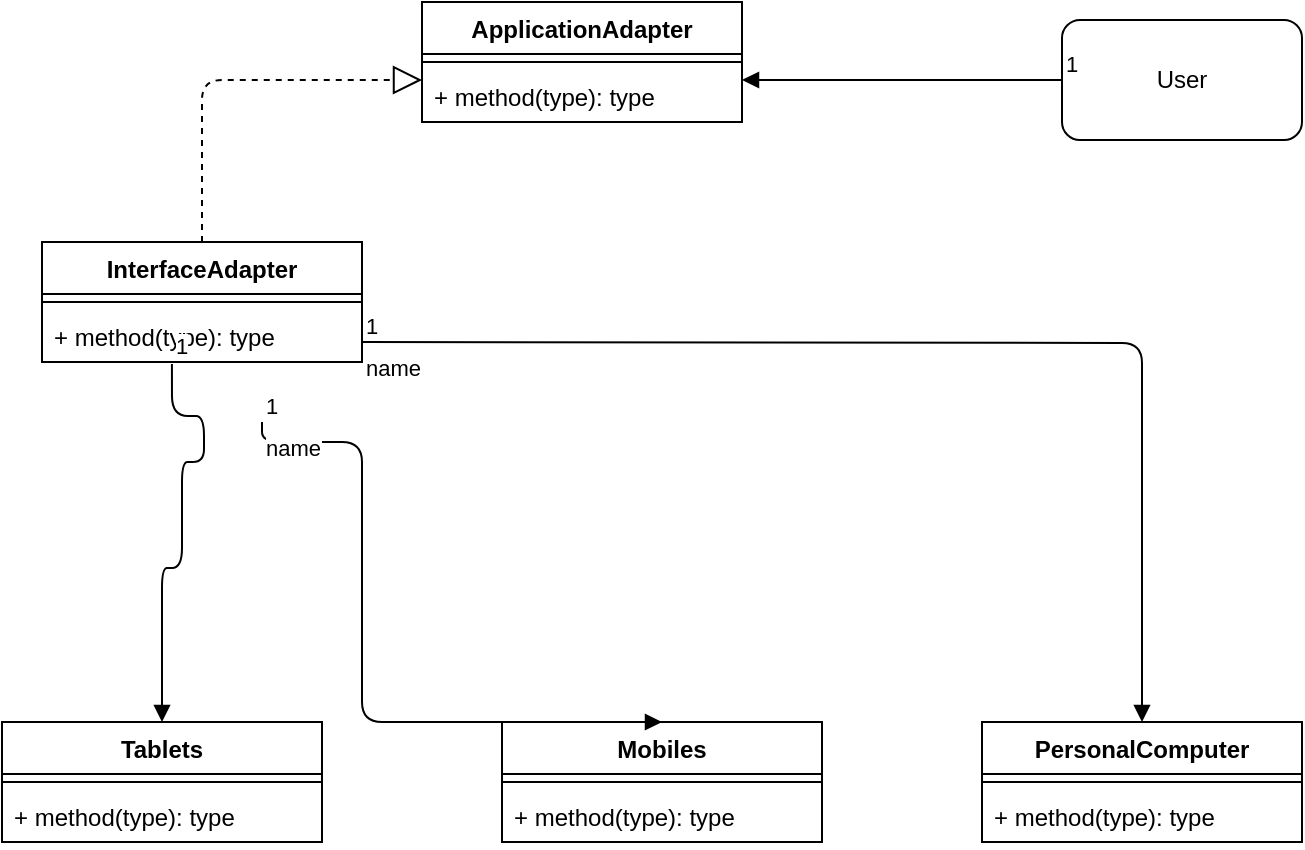 <mxfile version="14.1.1" type="device"><diagram id="T-02vQ6f1pGvkmFeTvtd" name="Page-1"><mxGraphModel dx="830" dy="639" grid="1" gridSize="10" guides="1" tooltips="1" connect="1" arrows="1" fold="1" page="1" pageScale="1" pageWidth="850" pageHeight="1100" math="0" shadow="0"><root><mxCell id="0"/><mxCell id="1" parent="0"/><mxCell id="Xpcf6OPdqHdSjQ7hLRF2-1" value="ApplicationAdapter&#xa;" style="swimlane;fontStyle=1;align=center;verticalAlign=top;childLayout=stackLayout;horizontal=1;startSize=26;horizontalStack=0;resizeParent=1;resizeParentMax=0;resizeLast=0;collapsible=1;marginBottom=0;" vertex="1" parent="1"><mxGeometry x="270" y="40" width="160" height="60" as="geometry"/></mxCell><mxCell id="Xpcf6OPdqHdSjQ7hLRF2-3" value="" style="line;strokeWidth=1;fillColor=none;align=left;verticalAlign=middle;spacingTop=-1;spacingLeft=3;spacingRight=3;rotatable=0;labelPosition=right;points=[];portConstraint=eastwest;" vertex="1" parent="Xpcf6OPdqHdSjQ7hLRF2-1"><mxGeometry y="26" width="160" height="8" as="geometry"/></mxCell><mxCell id="Xpcf6OPdqHdSjQ7hLRF2-4" value="+ method(type): type" style="text;strokeColor=none;fillColor=none;align=left;verticalAlign=top;spacingLeft=4;spacingRight=4;overflow=hidden;rotatable=0;points=[[0,0.5],[1,0.5]];portConstraint=eastwest;" vertex="1" parent="Xpcf6OPdqHdSjQ7hLRF2-1"><mxGeometry y="34" width="160" height="26" as="geometry"/></mxCell><mxCell id="Xpcf6OPdqHdSjQ7hLRF2-5" value="User" style="rounded=1;whiteSpace=wrap;html=1;" vertex="1" parent="1"><mxGeometry x="590" y="49" width="120" height="60" as="geometry"/></mxCell><mxCell id="Xpcf6OPdqHdSjQ7hLRF2-6" value="InterfaceAdapter" style="swimlane;fontStyle=1;align=center;verticalAlign=top;childLayout=stackLayout;horizontal=1;startSize=26;horizontalStack=0;resizeParent=1;resizeParentMax=0;resizeLast=0;collapsible=1;marginBottom=0;" vertex="1" parent="1"><mxGeometry x="80" y="160" width="160" height="60" as="geometry"/></mxCell><mxCell id="Xpcf6OPdqHdSjQ7hLRF2-8" value="" style="line;strokeWidth=1;fillColor=none;align=left;verticalAlign=middle;spacingTop=-1;spacingLeft=3;spacingRight=3;rotatable=0;labelPosition=right;points=[];portConstraint=eastwest;" vertex="1" parent="Xpcf6OPdqHdSjQ7hLRF2-6"><mxGeometry y="26" width="160" height="8" as="geometry"/></mxCell><mxCell id="Xpcf6OPdqHdSjQ7hLRF2-9" value="+ method(type): type" style="text;strokeColor=none;fillColor=none;align=left;verticalAlign=top;spacingLeft=4;spacingRight=4;overflow=hidden;rotatable=0;points=[[0,0.5],[1,0.5]];portConstraint=eastwest;" vertex="1" parent="Xpcf6OPdqHdSjQ7hLRF2-6"><mxGeometry y="34" width="160" height="26" as="geometry"/></mxCell><mxCell id="Xpcf6OPdqHdSjQ7hLRF2-10" value="Tablets" style="swimlane;fontStyle=1;align=center;verticalAlign=top;childLayout=stackLayout;horizontal=1;startSize=26;horizontalStack=0;resizeParent=1;resizeParentMax=0;resizeLast=0;collapsible=1;marginBottom=0;" vertex="1" parent="1"><mxGeometry x="60" y="400" width="160" height="60" as="geometry"/></mxCell><mxCell id="Xpcf6OPdqHdSjQ7hLRF2-12" value="" style="line;strokeWidth=1;fillColor=none;align=left;verticalAlign=middle;spacingTop=-1;spacingLeft=3;spacingRight=3;rotatable=0;labelPosition=right;points=[];portConstraint=eastwest;" vertex="1" parent="Xpcf6OPdqHdSjQ7hLRF2-10"><mxGeometry y="26" width="160" height="8" as="geometry"/></mxCell><mxCell id="Xpcf6OPdqHdSjQ7hLRF2-13" value="+ method(type): type" style="text;strokeColor=none;fillColor=none;align=left;verticalAlign=top;spacingLeft=4;spacingRight=4;overflow=hidden;rotatable=0;points=[[0,0.5],[1,0.5]];portConstraint=eastwest;" vertex="1" parent="Xpcf6OPdqHdSjQ7hLRF2-10"><mxGeometry y="34" width="160" height="26" as="geometry"/></mxCell><mxCell id="Xpcf6OPdqHdSjQ7hLRF2-14" value="Mobiles" style="swimlane;fontStyle=1;align=center;verticalAlign=top;childLayout=stackLayout;horizontal=1;startSize=26;horizontalStack=0;resizeParent=1;resizeParentMax=0;resizeLast=0;collapsible=1;marginBottom=0;" vertex="1" parent="1"><mxGeometry x="310" y="400" width="160" height="60" as="geometry"/></mxCell><mxCell id="Xpcf6OPdqHdSjQ7hLRF2-16" value="" style="line;strokeWidth=1;fillColor=none;align=left;verticalAlign=middle;spacingTop=-1;spacingLeft=3;spacingRight=3;rotatable=0;labelPosition=right;points=[];portConstraint=eastwest;" vertex="1" parent="Xpcf6OPdqHdSjQ7hLRF2-14"><mxGeometry y="26" width="160" height="8" as="geometry"/></mxCell><mxCell id="Xpcf6OPdqHdSjQ7hLRF2-17" value="+ method(type): type" style="text;strokeColor=none;fillColor=none;align=left;verticalAlign=top;spacingLeft=4;spacingRight=4;overflow=hidden;rotatable=0;points=[[0,0.5],[1,0.5]];portConstraint=eastwest;" vertex="1" parent="Xpcf6OPdqHdSjQ7hLRF2-14"><mxGeometry y="34" width="160" height="26" as="geometry"/></mxCell><mxCell id="Xpcf6OPdqHdSjQ7hLRF2-18" value="PersonalComputer" style="swimlane;fontStyle=1;align=center;verticalAlign=top;childLayout=stackLayout;horizontal=1;startSize=26;horizontalStack=0;resizeParent=1;resizeParentMax=0;resizeLast=0;collapsible=1;marginBottom=0;" vertex="1" parent="1"><mxGeometry x="550" y="400" width="160" height="60" as="geometry"/></mxCell><mxCell id="Xpcf6OPdqHdSjQ7hLRF2-20" value="" style="line;strokeWidth=1;fillColor=none;align=left;verticalAlign=middle;spacingTop=-1;spacingLeft=3;spacingRight=3;rotatable=0;labelPosition=right;points=[];portConstraint=eastwest;" vertex="1" parent="Xpcf6OPdqHdSjQ7hLRF2-18"><mxGeometry y="26" width="160" height="8" as="geometry"/></mxCell><mxCell id="Xpcf6OPdqHdSjQ7hLRF2-21" value="+ method(type): type" style="text;strokeColor=none;fillColor=none;align=left;verticalAlign=top;spacingLeft=4;spacingRight=4;overflow=hidden;rotatable=0;points=[[0,0.5],[1,0.5]];portConstraint=eastwest;" vertex="1" parent="Xpcf6OPdqHdSjQ7hLRF2-18"><mxGeometry y="34" width="160" height="26" as="geometry"/></mxCell><mxCell id="Xpcf6OPdqHdSjQ7hLRF2-22" value="" style="endArrow=block;endFill=1;html=1;edgeStyle=orthogonalEdgeStyle;align=left;verticalAlign=top;entryX=1;entryY=0.5;entryDx=0;entryDy=0;exitX=0;exitY=0.5;exitDx=0;exitDy=0;" edge="1" parent="1" source="Xpcf6OPdqHdSjQ7hLRF2-5"><mxGeometry x="-1" relative="1" as="geometry"><mxPoint x="425" y="150" as="sourcePoint"/><mxPoint x="430" y="79" as="targetPoint"/><Array as="points"/></mxGeometry></mxCell><mxCell id="Xpcf6OPdqHdSjQ7hLRF2-23" value="1" style="edgeLabel;resizable=0;html=1;align=left;verticalAlign=bottom;" connectable="0" vertex="1" parent="Xpcf6OPdqHdSjQ7hLRF2-22"><mxGeometry x="-1" relative="1" as="geometry"/></mxCell><mxCell id="Xpcf6OPdqHdSjQ7hLRF2-24" value="" style="endArrow=block;dashed=1;endFill=0;endSize=12;html=1;entryX=0;entryY=0.5;entryDx=0;entryDy=0;exitX=0.5;exitY=0;exitDx=0;exitDy=0;" edge="1" parent="1" source="Xpcf6OPdqHdSjQ7hLRF2-6"><mxGeometry width="160" relative="1" as="geometry"><mxPoint x="160" y="150" as="sourcePoint"/><mxPoint x="270" y="79" as="targetPoint"/><Array as="points"><mxPoint x="160" y="79"/></Array></mxGeometry></mxCell><mxCell id="Xpcf6OPdqHdSjQ7hLRF2-26" value="" style="endArrow=block;endFill=1;html=1;edgeStyle=orthogonalEdgeStyle;align=left;verticalAlign=top;exitX=0.406;exitY=1.038;exitDx=0;exitDy=0;exitPerimeter=0;" edge="1" parent="1" source="Xpcf6OPdqHdSjQ7hLRF2-9" target="Xpcf6OPdqHdSjQ7hLRF2-10"><mxGeometry x="-1" relative="1" as="geometry"><mxPoint x="161" y="260" as="sourcePoint"/><mxPoint x="80" y="260" as="targetPoint"/><Array as="points"><mxPoint x="161" y="247"/><mxPoint x="161" y="270"/><mxPoint x="150" y="270"/><mxPoint x="150" y="323"/><mxPoint x="140" y="323"/></Array></mxGeometry></mxCell><mxCell id="Xpcf6OPdqHdSjQ7hLRF2-27" value="1" style="edgeLabel;resizable=0;html=1;align=left;verticalAlign=bottom;" connectable="0" vertex="1" parent="Xpcf6OPdqHdSjQ7hLRF2-26"><mxGeometry x="-1" relative="1" as="geometry"/></mxCell><mxCell id="Xpcf6OPdqHdSjQ7hLRF2-30" value="name" style="endArrow=block;endFill=1;html=1;edgeStyle=orthogonalEdgeStyle;align=left;verticalAlign=top;" edge="1" parent="1" target="Xpcf6OPdqHdSjQ7hLRF2-18"><mxGeometry x="-1" relative="1" as="geometry"><mxPoint x="240" y="210" as="sourcePoint"/><mxPoint x="400" y="210" as="targetPoint"/></mxGeometry></mxCell><mxCell id="Xpcf6OPdqHdSjQ7hLRF2-31" value="1" style="edgeLabel;resizable=0;html=1;align=left;verticalAlign=bottom;" connectable="0" vertex="1" parent="Xpcf6OPdqHdSjQ7hLRF2-30"><mxGeometry x="-1" relative="1" as="geometry"/></mxCell><mxCell id="Xpcf6OPdqHdSjQ7hLRF2-32" value="name" style="endArrow=block;endFill=1;html=1;edgeStyle=orthogonalEdgeStyle;align=left;verticalAlign=top;entryX=0.5;entryY=0;entryDx=0;entryDy=0;" edge="1" parent="1" target="Xpcf6OPdqHdSjQ7hLRF2-14"><mxGeometry x="-1" relative="1" as="geometry"><mxPoint x="190" y="250" as="sourcePoint"/><mxPoint x="360" y="240" as="targetPoint"/><Array as="points"><mxPoint x="240" y="260"/><mxPoint x="240" y="400"/></Array></mxGeometry></mxCell><mxCell id="Xpcf6OPdqHdSjQ7hLRF2-33" value="1" style="edgeLabel;resizable=0;html=1;align=left;verticalAlign=bottom;" connectable="0" vertex="1" parent="Xpcf6OPdqHdSjQ7hLRF2-32"><mxGeometry x="-1" relative="1" as="geometry"/></mxCell></root></mxGraphModel></diagram></mxfile>